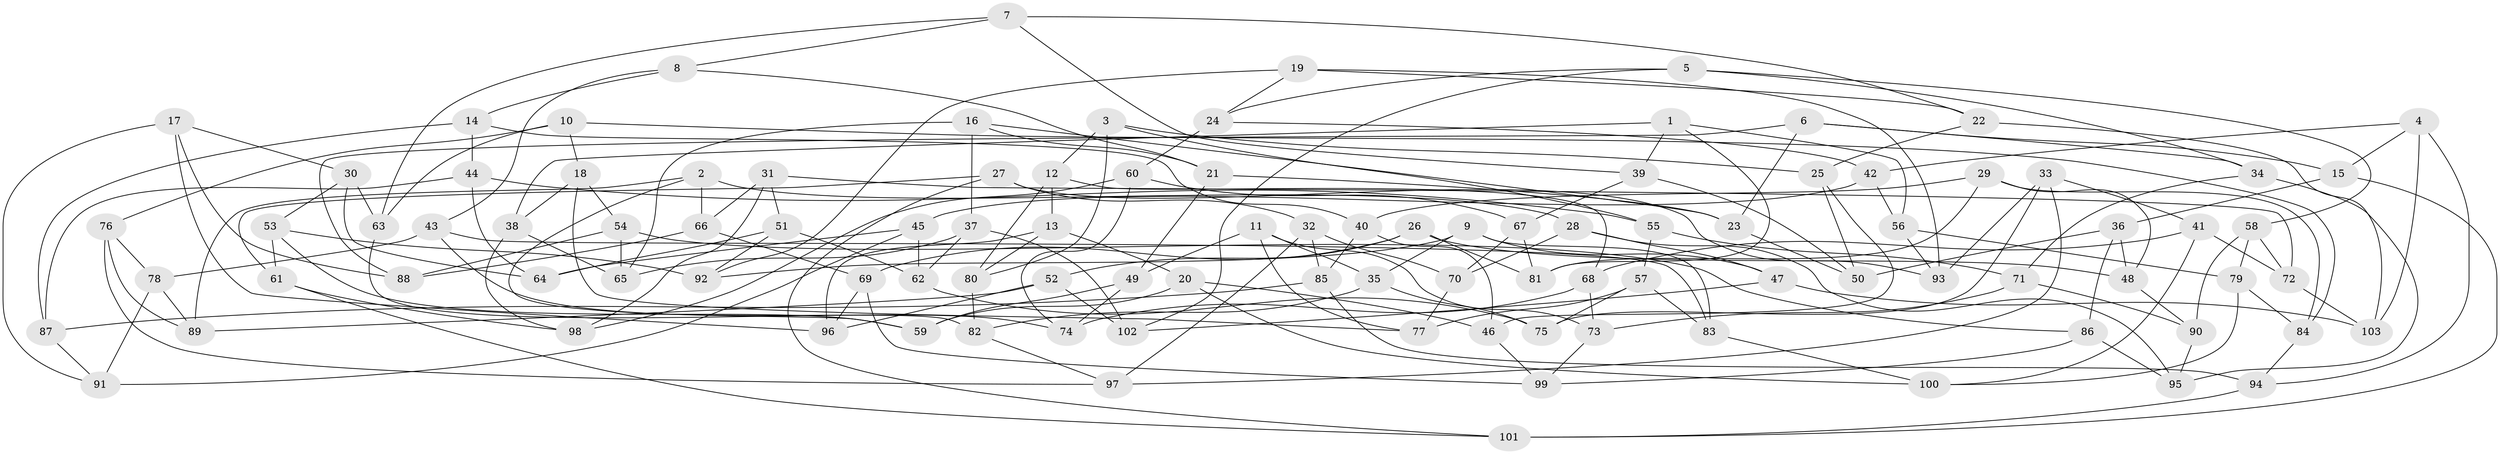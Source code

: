 // Generated by graph-tools (version 1.1) at 2025/50/03/09/25 03:50:51]
// undirected, 103 vertices, 206 edges
graph export_dot {
graph [start="1"]
  node [color=gray90,style=filled];
  1;
  2;
  3;
  4;
  5;
  6;
  7;
  8;
  9;
  10;
  11;
  12;
  13;
  14;
  15;
  16;
  17;
  18;
  19;
  20;
  21;
  22;
  23;
  24;
  25;
  26;
  27;
  28;
  29;
  30;
  31;
  32;
  33;
  34;
  35;
  36;
  37;
  38;
  39;
  40;
  41;
  42;
  43;
  44;
  45;
  46;
  47;
  48;
  49;
  50;
  51;
  52;
  53;
  54;
  55;
  56;
  57;
  58;
  59;
  60;
  61;
  62;
  63;
  64;
  65;
  66;
  67;
  68;
  69;
  70;
  71;
  72;
  73;
  74;
  75;
  76;
  77;
  78;
  79;
  80;
  81;
  82;
  83;
  84;
  85;
  86;
  87;
  88;
  89;
  90;
  91;
  92;
  93;
  94;
  95;
  96;
  97;
  98;
  99;
  100;
  101;
  102;
  103;
  1 -- 39;
  1 -- 81;
  1 -- 56;
  1 -- 38;
  2 -- 59;
  2 -- 89;
  2 -- 66;
  2 -- 28;
  3 -- 80;
  3 -- 12;
  3 -- 25;
  3 -- 55;
  4 -- 103;
  4 -- 15;
  4 -- 42;
  4 -- 94;
  5 -- 34;
  5 -- 58;
  5 -- 24;
  5 -- 102;
  6 -- 23;
  6 -- 34;
  6 -- 15;
  6 -- 88;
  7 -- 8;
  7 -- 22;
  7 -- 39;
  7 -- 63;
  8 -- 14;
  8 -- 21;
  8 -- 43;
  9 -- 92;
  9 -- 83;
  9 -- 47;
  9 -- 35;
  10 -- 18;
  10 -- 84;
  10 -- 76;
  10 -- 63;
  11 -- 35;
  11 -- 73;
  11 -- 49;
  11 -- 77;
  12 -- 80;
  12 -- 13;
  12 -- 68;
  13 -- 96;
  13 -- 20;
  13 -- 80;
  14 -- 40;
  14 -- 44;
  14 -- 87;
  15 -- 36;
  15 -- 101;
  16 -- 65;
  16 -- 23;
  16 -- 21;
  16 -- 37;
  17 -- 88;
  17 -- 96;
  17 -- 91;
  17 -- 30;
  18 -- 77;
  18 -- 38;
  18 -- 54;
  19 -- 22;
  19 -- 92;
  19 -- 93;
  19 -- 24;
  20 -- 46;
  20 -- 100;
  20 -- 59;
  21 -- 49;
  21 -- 23;
  22 -- 103;
  22 -- 25;
  23 -- 50;
  24 -- 42;
  24 -- 60;
  25 -- 50;
  25 -- 46;
  26 -- 69;
  26 -- 52;
  26 -- 81;
  26 -- 48;
  27 -- 61;
  27 -- 32;
  27 -- 101;
  27 -- 93;
  28 -- 47;
  28 -- 95;
  28 -- 70;
  29 -- 48;
  29 -- 84;
  29 -- 40;
  29 -- 81;
  30 -- 64;
  30 -- 53;
  30 -- 63;
  31 -- 98;
  31 -- 51;
  31 -- 72;
  31 -- 66;
  32 -- 97;
  32 -- 85;
  32 -- 70;
  33 -- 97;
  33 -- 93;
  33 -- 75;
  33 -- 41;
  34 -- 95;
  34 -- 71;
  35 -- 75;
  35 -- 82;
  36 -- 50;
  36 -- 48;
  36 -- 86;
  37 -- 102;
  37 -- 62;
  37 -- 65;
  38 -- 98;
  38 -- 65;
  39 -- 50;
  39 -- 67;
  40 -- 85;
  40 -- 46;
  41 -- 100;
  41 -- 72;
  41 -- 68;
  42 -- 56;
  42 -- 45;
  43 -- 83;
  43 -- 74;
  43 -- 78;
  44 -- 55;
  44 -- 87;
  44 -- 64;
  45 -- 91;
  45 -- 62;
  45 -- 64;
  46 -- 99;
  47 -- 103;
  47 -- 102;
  48 -- 90;
  49 -- 59;
  49 -- 74;
  51 -- 62;
  51 -- 92;
  51 -- 64;
  52 -- 96;
  52 -- 102;
  52 -- 89;
  53 -- 61;
  53 -- 59;
  53 -- 92;
  54 -- 88;
  54 -- 86;
  54 -- 65;
  55 -- 71;
  55 -- 57;
  56 -- 93;
  56 -- 79;
  57 -- 77;
  57 -- 83;
  57 -- 75;
  58 -- 72;
  58 -- 79;
  58 -- 90;
  60 -- 74;
  60 -- 67;
  60 -- 98;
  61 -- 98;
  61 -- 101;
  62 -- 75;
  63 -- 82;
  66 -- 69;
  66 -- 88;
  67 -- 81;
  67 -- 70;
  68 -- 74;
  68 -- 73;
  69 -- 96;
  69 -- 99;
  70 -- 77;
  71 -- 90;
  71 -- 73;
  72 -- 103;
  73 -- 99;
  76 -- 78;
  76 -- 89;
  76 -- 97;
  78 -- 91;
  78 -- 89;
  79 -- 84;
  79 -- 100;
  80 -- 82;
  82 -- 97;
  83 -- 100;
  84 -- 94;
  85 -- 87;
  85 -- 94;
  86 -- 99;
  86 -- 95;
  87 -- 91;
  90 -- 95;
  94 -- 101;
}

